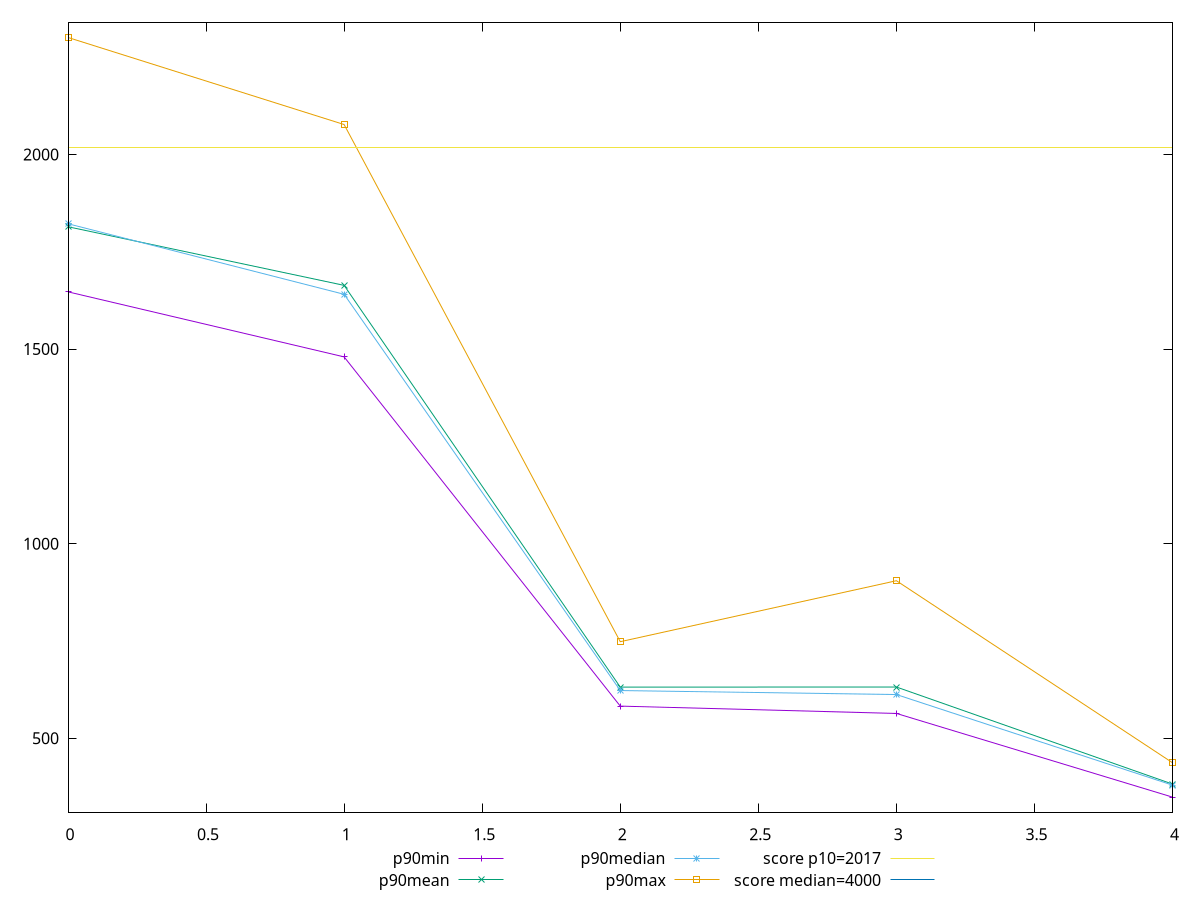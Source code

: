 reset

$p90Min <<EOF
0 1646.952000000002
1 1479.799999999999
2 582.5080000000007
3 563.6520000000002
4 348.584
EOF

$p90Mean <<EOF
0 1814.2171063829794
1 1663.5983829787247
2 631.3080000000006
3 631.5545957446813
4 382.0932340425533
EOF

$p90Median <<EOF
0 1821.9140000000011
1 1640.6280000000008
2 622.5120000000006
3 612.2100000000006
4 379.3740000000001
EOF

$p90Max <<EOF
0 2300.5519999999965
1 2076.8120000000035
2 748.0560000000008
3 904.6960000000009
4 436.9920000000001
EOF

set key outside below
set xrange [0:4]
set yrange [309.5446400000001:2339.5913599999963]
set trange [309.5446400000001:2339.5913599999963]
set terminal svg size 640, 560 enhanced background rgb 'white'
set output "report_00026_2021-02-22T21:38:55.199Z/mainthread-work-breakdown/progression/value.svg"

plot $p90Min title "p90min" with linespoints, \
     $p90Mean title "p90mean" with linespoints, \
     $p90Median title "p90median" with linespoints, \
     $p90Max title "p90max" with linespoints, \
     2017 title "score p10=2017", \
     4000 title "score median=4000"

reset
